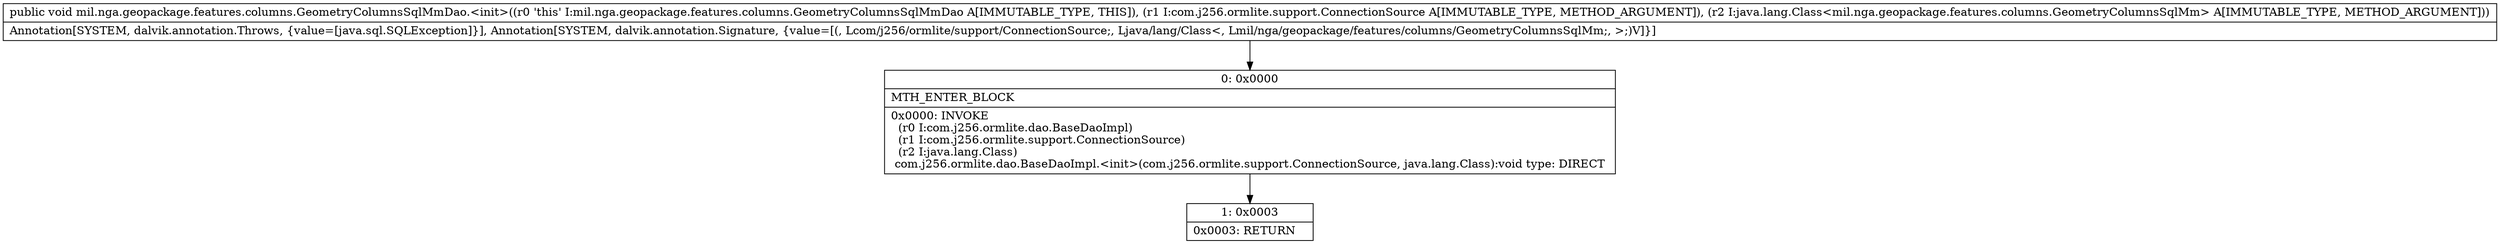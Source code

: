 digraph "CFG formil.nga.geopackage.features.columns.GeometryColumnsSqlMmDao.\<init\>(Lcom\/j256\/ormlite\/support\/ConnectionSource;Ljava\/lang\/Class;)V" {
Node_0 [shape=record,label="{0\:\ 0x0000|MTH_ENTER_BLOCK\l|0x0000: INVOKE  \l  (r0 I:com.j256.ormlite.dao.BaseDaoImpl)\l  (r1 I:com.j256.ormlite.support.ConnectionSource)\l  (r2 I:java.lang.Class)\l com.j256.ormlite.dao.BaseDaoImpl.\<init\>(com.j256.ormlite.support.ConnectionSource, java.lang.Class):void type: DIRECT \l}"];
Node_1 [shape=record,label="{1\:\ 0x0003|0x0003: RETURN   \l}"];
MethodNode[shape=record,label="{public void mil.nga.geopackage.features.columns.GeometryColumnsSqlMmDao.\<init\>((r0 'this' I:mil.nga.geopackage.features.columns.GeometryColumnsSqlMmDao A[IMMUTABLE_TYPE, THIS]), (r1 I:com.j256.ormlite.support.ConnectionSource A[IMMUTABLE_TYPE, METHOD_ARGUMENT]), (r2 I:java.lang.Class\<mil.nga.geopackage.features.columns.GeometryColumnsSqlMm\> A[IMMUTABLE_TYPE, METHOD_ARGUMENT]))  | Annotation[SYSTEM, dalvik.annotation.Throws, \{value=[java.sql.SQLException]\}], Annotation[SYSTEM, dalvik.annotation.Signature, \{value=[(, Lcom\/j256\/ormlite\/support\/ConnectionSource;, Ljava\/lang\/Class\<, Lmil\/nga\/geopackage\/features\/columns\/GeometryColumnsSqlMm;, \>;)V]\}]\l}"];
MethodNode -> Node_0;
Node_0 -> Node_1;
}

